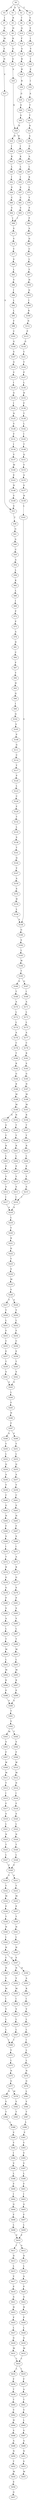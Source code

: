 strict digraph  {
	S0 -> S1 [ label = A ];
	S0 -> S2 [ label = C ];
	S0 -> S3 [ label = F ];
	S0 -> S4 [ label = T ];
	S1 -> S5 [ label = R ];
	S2 -> S6 [ label = T ];
	S3 -> S7 [ label = I ];
	S4 -> S8 [ label = V ];
	S5 -> S9 [ label = H ];
	S6 -> S10 [ label = Q ];
	S7 -> S11 [ label = V ];
	S8 -> S12 [ label = F ];
	S9 -> S13 [ label = R ];
	S10 -> S14 [ label = F ];
	S11 -> S15 [ label = M ];
	S12 -> S16 [ label = I ];
	S13 -> S17 [ label = G ];
	S14 -> S18 [ label = A ];
	S15 -> S19 [ label = E ];
	S16 -> S20 [ label = V ];
	S17 -> S21 [ label = E ];
	S18 -> S22 [ label = R ];
	S19 -> S23 [ label = N ];
	S20 -> S24 [ label = I ];
	S21 -> S25 [ label = S ];
	S22 -> S26 [ label = H ];
	S23 -> S27 [ label = V ];
	S24 -> S28 [ label = E ];
	S25 -> S29 [ label = N ];
	S26 -> S30 [ label = R ];
	S27 -> S31 [ label = S ];
	S28 -> S32 [ label = I ];
	S29 -> S33 [ label = H ];
	S29 -> S34 [ label = R ];
	S30 -> S35 [ label = G ];
	S31 -> S36 [ label = T ];
	S32 -> S37 [ label = A ];
	S33 -> S38 [ label = I ];
	S34 -> S39 [ label = I ];
	S35 -> S40 [ label = E ];
	S36 -> S41 [ label = G ];
	S37 -> S42 [ label = T ];
	S38 -> S43 [ label = K ];
	S39 -> S44 [ label = K ];
	S40 -> S45 [ label = S ];
	S41 -> S46 [ label = A ];
	S42 -> S47 [ label = T ];
	S43 -> S48 [ label = L ];
	S44 -> S49 [ label = L ];
	S45 -> S29 [ label = N ];
	S46 -> S50 [ label = C ];
	S47 -> S51 [ label = D ];
	S48 -> S52 [ label = I ];
	S49 -> S53 [ label = I ];
	S50 -> S54 [ label = A ];
	S51 -> S55 [ label = A ];
	S52 -> S56 [ label = S ];
	S53 -> S57 [ label = S ];
	S54 -> S58 [ label = L ];
	S55 -> S59 [ label = C ];
	S56 -> S60 [ label = C ];
	S57 -> S61 [ label = C ];
	S58 -> S62 [ label = K ];
	S59 -> S63 [ label = A ];
	S60 -> S64 [ label = V ];
	S61 -> S65 [ label = V ];
	S62 -> S66 [ label = L ];
	S63 -> S67 [ label = L ];
	S64 -> S68 [ label = I ];
	S65 -> S68 [ label = I ];
	S66 -> S69 [ label = I ];
	S67 -> S70 [ label = K ];
	S68 -> S71 [ label = S ];
	S69 -> S72 [ label = P ];
	S70 -> S73 [ label = L ];
	S71 -> S74 [ label = V ];
	S72 -> S75 [ label = P ];
	S73 -> S76 [ label = V ];
	S74 -> S77 [ label = Y ];
	S75 -> S78 [ label = A ];
	S76 -> S79 [ label = P ];
	S77 -> S80 [ label = S ];
	S78 -> S81 [ label = D ];
	S79 -> S82 [ label = P ];
	S80 -> S83 [ label = L ];
	S81 -> S84 [ label = C ];
	S82 -> S85 [ label = A ];
	S83 -> S86 [ label = V ];
	S84 -> S87 [ label = F ];
	S85 -> S88 [ label = D ];
	S86 -> S89 [ label = I ];
	S87 -> S90 [ label = Y ];
	S88 -> S91 [ label = C ];
	S89 -> S92 [ label = L ];
	S90 -> S93 [ label = H ];
	S91 -> S94 [ label = L ];
	S92 -> S95 [ label = L ];
	S93 -> S96 [ label = Q ];
	S94 -> S97 [ label = Y ];
	S95 -> S98 [ label = F ];
	S96 -> S99 [ label = I ];
	S97 -> S100 [ label = H ];
	S98 -> S101 [ label = C ];
	S99 -> S102 [ label = Q ];
	S100 -> S103 [ label = Q ];
	S101 -> S104 [ label = G ];
	S102 -> S105 [ label = S ];
	S103 -> S106 [ label = I ];
	S104 -> S107 [ label = S ];
	S105 -> S108 [ label = P ];
	S106 -> S109 [ label = R ];
	S107 -> S110 [ label = G ];
	S108 -> S111 [ label = G ];
	S109 -> S112 [ label = N ];
	S110 -> S113 [ label = V ];
	S111 -> S114 [ label = C ];
	S112 -> S115 [ label = P ];
	S113 -> S116 [ label = I ];
	S114 -> S117 [ label = Y ];
	S115 -> S118 [ label = G ];
	S116 -> S119 [ label = G ];
	S117 -> S120 [ label = P ];
	S118 -> S121 [ label = C ];
	S119 -> S122 [ label = I ];
	S120 -> S123 [ label = L ];
	S121 -> S124 [ label = Y ];
	S122 -> S125 [ label = N ];
	S123 -> S126 [ label = C ];
	S124 -> S127 [ label = P ];
	S125 -> S128 [ label = V ];
	S126 -> S129 [ label = F ];
	S127 -> S130 [ label = L ];
	S128 -> S131 [ label = F ];
	S129 -> S132 [ label = T ];
	S130 -> S133 [ label = H ];
	S131 -> S134 [ label = I ];
	S132 -> S135 [ label = L ];
	S133 -> S136 [ label = F ];
	S134 -> S137 [ label = V ];
	S135 -> S138 [ label = S ];
	S136 -> S139 [ label = T ];
	S137 -> S140 [ label = M ];
	S138 -> S141 [ label = T ];
	S139 -> S142 [ label = L ];
	S140 -> S143 [ label = E ];
	S141 -> S144 [ label = Q ];
	S142 -> S145 [ label = I ];
	S143 -> S146 [ label = N ];
	S144 -> S147 [ label = V ];
	S145 -> S148 [ label = T ];
	S146 -> S149 [ label = V ];
	S147 -> S150 [ label = A ];
	S148 -> S151 [ label = Q ];
	S149 -> S31 [ label = S ];
	S150 -> S152 [ label = S ];
	S151 -> S153 [ label = V ];
	S152 -> S154 [ label = H ];
	S153 -> S155 [ label = A ];
	S154 -> S156 [ label = L ];
	S155 -> S157 [ label = S ];
	S156 -> S158 [ label = S ];
	S157 -> S159 [ label = H ];
	S158 -> S160 [ label = G ];
	S159 -> S161 [ label = L ];
	S160 -> S162 [ label = S ];
	S161 -> S158 [ label = S ];
	S162 -> S163 [ label = L ];
	S163 -> S164 [ label = W ];
	S164 -> S165 [ label = T ];
	S165 -> S166 [ label = S ];
	S165 -> S167 [ label = G ];
	S166 -> S168 [ label = T ];
	S167 -> S169 [ label = I ];
	S168 -> S170 [ label = A ];
	S169 -> S171 [ label = A ];
	S170 -> S172 [ label = L ];
	S171 -> S173 [ label = L ];
	S172 -> S174 [ label = L ];
	S173 -> S175 [ label = L ];
	S174 -> S176 [ label = A ];
	S175 -> S177 [ label = A ];
	S176 -> S178 [ label = C ];
	S177 -> S179 [ label = C ];
	S178 -> S180 [ label = T ];
	S179 -> S181 [ label = R ];
	S180 -> S182 [ label = R ];
	S181 -> S183 [ label = S ];
	S182 -> S184 [ label = G ];
	S183 -> S185 [ label = G ];
	S184 -> S186 [ label = R ];
	S185 -> S187 [ label = N ];
	S186 -> S188 [ label = M ];
	S187 -> S189 [ label = M ];
	S188 -> S190 [ label = M ];
	S189 -> S191 [ label = M ];
	S190 -> S192 [ label = N ];
	S190 -> S193 [ label = S ];
	S191 -> S194 [ label = R ];
	S192 -> S195 [ label = T ];
	S193 -> S196 [ label = S ];
	S194 -> S197 [ label = T ];
	S195 -> S198 [ label = Y ];
	S196 -> S199 [ label = Y ];
	S197 -> S200 [ label = Y ];
	S198 -> S201 [ label = R ];
	S199 -> S202 [ label = R ];
	S200 -> S203 [ label = R ];
	S201 -> S204 [ label = L ];
	S202 -> S205 [ label = L ];
	S203 -> S206 [ label = L ];
	S204 -> S207 [ label = P ];
	S205 -> S208 [ label = P ];
	S206 -> S209 [ label = P ];
	S207 -> S210 [ label = Y ];
	S208 -> S211 [ label = Y ];
	S209 -> S212 [ label = Y ];
	S210 -> S213 [ label = S ];
	S211 -> S214 [ label = S ];
	S212 -> S215 [ label = S ];
	S213 -> S216 [ label = I ];
	S214 -> S217 [ label = I ];
	S215 -> S216 [ label = I ];
	S216 -> S218 [ label = A ];
	S217 -> S218 [ label = A ];
	S218 -> S219 [ label = L ];
	S219 -> S220 [ label = Y ];
	S220 -> S221 [ label = R ];
	S221 -> S222 [ label = D ];
	S222 -> S223 [ label = Y ];
	S223 -> S224 [ label = S ];
	S224 -> S225 [ label = M ];
	S225 -> S226 [ label = V ];
	S226 -> S227 [ label = T ];
	S226 -> S228 [ label = A ];
	S227 -> S229 [ label = Y ];
	S228 -> S230 [ label = Y ];
	S229 -> S231 [ label = L ];
	S230 -> S232 [ label = L ];
	S231 -> S233 [ label = F ];
	S232 -> S234 [ label = F ];
	S233 -> S235 [ label = C ];
	S234 -> S236 [ label = C ];
	S235 -> S237 [ label = E ];
	S236 -> S238 [ label = E ];
	S237 -> S239 [ label = T ];
	S238 -> S240 [ label = T ];
	S239 -> S241 [ label = S ];
	S240 -> S242 [ label = S ];
	S241 -> S243 [ label = G ];
	S242 -> S243 [ label = G ];
	S243 -> S244 [ label = L ];
	S244 -> S245 [ label = F ];
	S245 -> S246 [ label = H ];
	S246 -> S247 [ label = F ];
	S247 -> S248 [ label = S ];
	S247 -> S249 [ label = F ];
	S248 -> S250 [ label = Y ];
	S249 -> S251 [ label = Y ];
	S250 -> S252 [ label = L ];
	S251 -> S253 [ label = L ];
	S252 -> S254 [ label = Q ];
	S253 -> S255 [ label = Q ];
	S254 -> S256 [ label = A ];
	S255 -> S257 [ label = A ];
	S256 -> S258 [ label = V ];
	S257 -> S259 [ label = V ];
	S258 -> S260 [ label = C ];
	S259 -> S261 [ label = C ];
	S260 -> S262 [ label = G ];
	S261 -> S263 [ label = S ];
	S262 -> S264 [ label = H ];
	S263 -> S265 [ label = H ];
	S264 -> S266 [ label = F ];
	S265 -> S267 [ label = F ];
	S266 -> S268 [ label = S ];
	S267 -> S269 [ label = S ];
	S268 -> S270 [ label = I ];
	S269 -> S271 [ label = I ];
	S270 -> S272 [ label = T ];
	S271 -> S273 [ label = A ];
	S272 -> S274 [ label = R ];
	S273 -> S275 [ label = R ];
	S274 -> S276 [ label = G ];
	S275 -> S277 [ label = G ];
	S276 -> S278 [ label = G ];
	S277 -> S279 [ label = S ];
	S278 -> S280 [ label = P ];
	S279 -> S281 [ label = P ];
	S280 -> S282 [ label = S ];
	S281 -> S283 [ label = S ];
	S282 -> S284 [ label = A ];
	S283 -> S285 [ label = V ];
	S284 -> S286 [ label = L ];
	S285 -> S287 [ label = L ];
	S286 -> S288 [ label = T ];
	S287 -> S289 [ label = T ];
	S288 -> S290 [ label = M ];
	S289 -> S291 [ label = M ];
	S290 -> S292 [ label = L ];
	S291 -> S293 [ label = L ];
	S292 -> S294 [ label = M ];
	S293 -> S295 [ label = M ];
	S294 -> S296 [ label = K ];
	S295 -> S297 [ label = K ];
	S296 -> S298 [ label = P ];
	S297 -> S299 [ label = P ];
	S298 -> S300 [ label = V ];
	S299 -> S300 [ label = V ];
	S300 -> S301 [ label = T ];
	S301 -> S302 [ label = V ];
	S302 -> S303 [ label = M ];
	S302 -> S304 [ label = T ];
	S303 -> S305 [ label = S ];
	S304 -> S306 [ label = S ];
	S305 -> S307 [ label = F ];
	S306 -> S308 [ label = F ];
	S307 -> S309 [ label = W ];
	S308 -> S310 [ label = W ];
	S309 -> S311 [ label = M ];
	S310 -> S312 [ label = M ];
	S311 -> S313 [ label = Y ];
	S312 -> S314 [ label = D ];
	S313 -> S315 [ label = I ];
	S314 -> S316 [ label = I ];
	S315 -> S317 [ label = F ];
	S316 -> S318 [ label = F ];
	S317 -> S319 [ label = S ];
	S318 -> S320 [ label = S ];
	S319 -> S321 [ label = L ];
	S320 -> S322 [ label = L ];
	S321 -> S323 [ label = N ];
	S322 -> S324 [ label = N ];
	S323 -> S325 [ label = T ];
	S324 -> S326 [ label = T ];
	S325 -> S327 [ label = L ];
	S326 -> S328 [ label = L ];
	S327 -> S329 [ label = F ];
	S328 -> S329 [ label = F ];
	S329 -> S330 [ label = Y ];
	S329 -> S331 [ label = S ];
	S330 -> S332 [ label = Y ];
	S331 -> S333 [ label = Y ];
	S332 -> S334 [ label = M ];
	S333 -> S335 [ label = M ];
	S334 -> S336 [ label = P ];
	S335 -> S337 [ label = P ];
	S336 -> S338 [ label = T ];
	S337 -> S339 [ label = T ];
	S338 -> S340 [ label = H ];
	S339 -> S341 [ label = H ];
	S340 -> S342 [ label = L ];
	S341 -> S343 [ label = L ];
	S342 -> S344 [ label = H ];
	S343 -> S345 [ label = H ];
	S344 -> S346 [ label = C ];
	S344 -> S347 [ label = S ];
	S345 -> S347 [ label = S ];
	S346 -> S348 [ label = N ];
	S347 -> S349 [ label = N ];
	S347 -> S350 [ label = D ];
	S348 -> S351 [ label = V ];
	S349 -> S352 [ label = V ];
	S350 -> S353 [ label = A ];
	S351 -> S354 [ label = M ];
	S352 -> S355 [ label = M ];
	S353 -> S356 [ label = R ];
	S354 -> S357 [ label = I ];
	S355 -> S358 [ label = I ];
	S356 -> S359 [ label = I ];
	S357 -> S360 [ label = V ];
	S358 -> S361 [ label = V ];
	S359 -> S362 [ label = V ];
	S360 -> S363 [ label = L ];
	S361 -> S364 [ label = L ];
	S362 -> S365 [ label = L ];
	S363 -> S366 [ label = L ];
	S364 -> S367 [ label = L ];
	S365 -> S368 [ label = L ];
	S366 -> S369 [ label = I ];
	S367 -> S369 [ label = I ];
	S368 -> S370 [ label = I ];
	S369 -> S371 [ label = V ];
	S370 -> S372 [ label = L ];
	S371 -> S373 [ label = L ];
	S372 -> S374 [ label = L ];
	S373 -> S375 [ label = N ];
	S374 -> S376 [ label = N ];
	S375 -> S377 [ label = G ];
	S376 -> S378 [ label = G ];
	S377 -> S379 [ label = M ];
	S377 -> S380 [ label = V ];
	S378 -> S381 [ label = L ];
	S379 -> S382 [ label = V ];
	S380 -> S383 [ label = V ];
	S381 -> S384 [ label = V ];
	S382 -> S385 [ label = T ];
	S383 -> S386 [ label = T ];
	S384 -> S387 [ label = T ];
	S386 -> S388 [ label = L ];
	S387 -> S389 [ label = L ];
	S388 -> S390 [ label = V ];
	S389 -> S391 [ label = V ];
	S390 -> S392 [ label = Y ];
	S391 -> S393 [ label = Y ];
	S392 -> S394 [ label = I ];
	S393 -> S395 [ label = V ];
	S394 -> S396 [ label = V ];
	S395 -> S397 [ label = V ];
	S396 -> S398 [ label = L ];
	S397 -> S399 [ label = L ];
	S398 -> S400 [ label = F ];
	S399 -> S401 [ label = F ];
	S400 -> S402 [ label = I ];
	S401 -> S403 [ label = I ];
	S402 -> S404 [ label = G ];
	S403 -> S405 [ label = G ];
	S404 -> S406 [ label = F ];
	S405 -> S407 [ label = F ];
	S406 -> S408 [ label = L ];
	S407 -> S409 [ label = L ];
	S408 -> S410 [ label = P ];
	S409 -> S410 [ label = P ];
	S410 -> S411 [ label = I ];
	S410 -> S412 [ label = A ];
	S411 -> S413 [ label = D ];
	S412 -> S414 [ label = D ];
	S413 -> S415 [ label = L ];
	S414 -> S416 [ label = L ];
	S415 -> S417 [ label = V ];
	S416 -> S418 [ label = A ];
	S417 -> S419 [ label = P ];
	S418 -> S420 [ label = P ];
	S419 -> S421 [ label = A ];
	S420 -> S422 [ label = A ];
	S421 -> S423 [ label = H ];
	S422 -> S424 [ label = H ];
	S423 -> S425 [ label = P ];
	S424 -> S426 [ label = P ];
	S425 -> S427 [ label = L ];
	S426 -> S428 [ label = L ];
	S427 -> S429 [ label = G ];
	S428 -> S430 [ label = G ];
	S429 -> S431 [ label = M ];
	S430 -> S432 [ label = M ];
	S431 -> S433 [ label = L ];
	S432 -> S433 [ label = L ];
	S433 -> S434 [ label = L ];
	S433 -> S435 [ label = I ];
	S434 -> S436 [ label = F ];
	S435 -> S437 [ label = F ];
	S436 -> S438 [ label = T ];
	S437 -> S439 [ label = A ];
	S438 -> S440 [ label = T ];
	S439 -> S441 [ label = T ];
	S440 -> S442 [ label = V ];
	S441 -> S443 [ label = V ];
	S442 -> S444 [ label = H ];
	S443 -> S445 [ label = L ];
	S444 -> S446 [ label = S ];
	S445 -> S447 [ label = S ];
	S446 -> S448 [ label = A ];
	S447 -> S449 [ label = A ];
	S448 -> S450 [ label = N ];
	S449 -> S451 [ label = N ];
	S450 -> S452 [ label = T ];
	S451 -> S453 [ label = S ];
	S452 -> S454 [ label = M ];
	S453 -> S455 [ label = M ];
	S454 -> S456 [ label = E ];
	S456 -> S457 [ label = G ];
}
